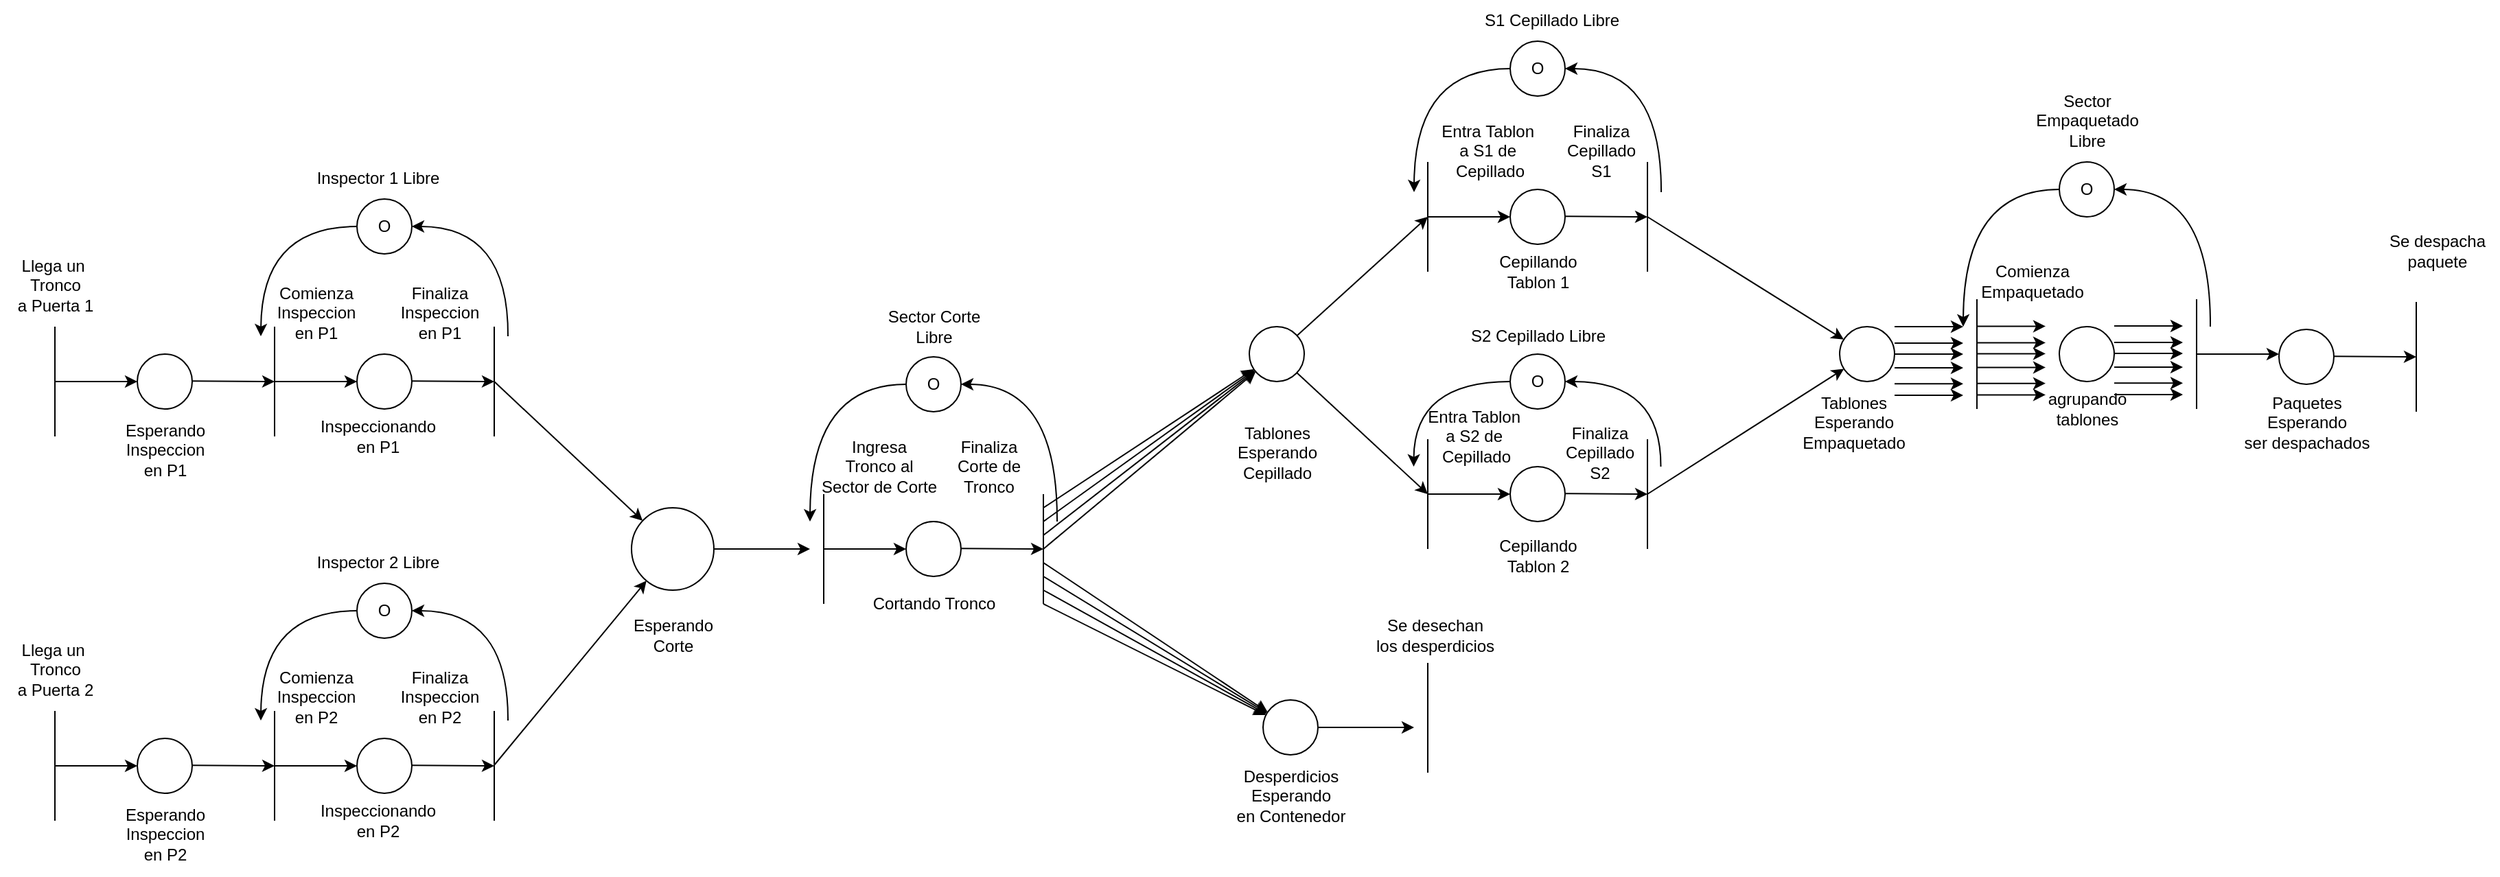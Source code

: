 <mxfile version="24.7.17">
  <diagram name="Página-1" id="kgqDSB2KzC4ZYKf-FJX_">
    <mxGraphModel dx="1600" dy="967" grid="1" gridSize="10" guides="1" tooltips="1" connect="1" arrows="1" fold="1" page="1" pageScale="1" pageWidth="827" pageHeight="1169" math="0" shadow="0">
      <root>
        <mxCell id="0" />
        <mxCell id="1" parent="0" />
        <mxCell id="JE5J7o29N_RcpjevGLLR-1" value="Llega un&amp;nbsp;&lt;div&gt;Tronco&lt;/div&gt;&lt;div&gt;a Puerta 1&lt;/div&gt;" style="text;html=1;align=center;verticalAlign=middle;resizable=0;points=[];autosize=1;strokeColor=none;fillColor=none;" parent="1" vertex="1">
          <mxGeometry x="40" y="228" width="80" height="60" as="geometry" />
        </mxCell>
        <mxCell id="JE5J7o29N_RcpjevGLLR-2" value="" style="endArrow=none;html=1;rounded=0;" parent="1" edge="1">
          <mxGeometry width="50" height="50" relative="1" as="geometry">
            <mxPoint x="80" y="368" as="sourcePoint" />
            <mxPoint x="80" y="288" as="targetPoint" />
          </mxGeometry>
        </mxCell>
        <mxCell id="JE5J7o29N_RcpjevGLLR-3" value="" style="endArrow=classic;html=1;rounded=0;" parent="1" edge="1">
          <mxGeometry width="50" height="50" relative="1" as="geometry">
            <mxPoint x="80" y="328" as="sourcePoint" />
            <mxPoint x="140" y="328" as="targetPoint" />
          </mxGeometry>
        </mxCell>
        <mxCell id="JE5J7o29N_RcpjevGLLR-4" value="" style="ellipse;whiteSpace=wrap;html=1;aspect=fixed;" parent="1" vertex="1">
          <mxGeometry x="140.0" y="308" width="40" height="40" as="geometry" />
        </mxCell>
        <mxCell id="JE5J7o29N_RcpjevGLLR-5" value="" style="endArrow=none;html=1;rounded=0;" parent="1" edge="1">
          <mxGeometry width="50" height="50" relative="1" as="geometry">
            <mxPoint x="240.0" y="368" as="sourcePoint" />
            <mxPoint x="240.0" y="288" as="targetPoint" />
          </mxGeometry>
        </mxCell>
        <mxCell id="JE5J7o29N_RcpjevGLLR-6" value="" style="endArrow=classic;html=1;rounded=0;" parent="1" edge="1">
          <mxGeometry width="50" height="50" relative="1" as="geometry">
            <mxPoint x="240.0" y="328" as="sourcePoint" />
            <mxPoint x="300.0" y="328" as="targetPoint" />
          </mxGeometry>
        </mxCell>
        <mxCell id="JE5J7o29N_RcpjevGLLR-7" value="" style="endArrow=classic;html=1;rounded=0;" parent="1" edge="1">
          <mxGeometry width="50" height="50" relative="1" as="geometry">
            <mxPoint x="180.0" y="327.58" as="sourcePoint" />
            <mxPoint x="240.0" y="328" as="targetPoint" />
          </mxGeometry>
        </mxCell>
        <mxCell id="JE5J7o29N_RcpjevGLLR-8" value="&lt;span style=&quot;background-color: initial;&quot;&gt;Esperando&lt;/span&gt;&lt;div&gt;Inspeccion&lt;/div&gt;&lt;div&gt;en P1&lt;/div&gt;" style="text;html=1;align=center;verticalAlign=middle;resizable=0;points=[];autosize=1;strokeColor=none;fillColor=none;" parent="1" vertex="1">
          <mxGeometry x="120" y="348" width="80" height="60" as="geometry" />
        </mxCell>
        <mxCell id="JE5J7o29N_RcpjevGLLR-9" value="" style="ellipse;whiteSpace=wrap;html=1;aspect=fixed;" parent="1" vertex="1">
          <mxGeometry x="300.0" y="308" width="40" height="40" as="geometry" />
        </mxCell>
        <mxCell id="JE5J7o29N_RcpjevGLLR-10" value="" style="endArrow=none;html=1;rounded=0;" parent="1" edge="1">
          <mxGeometry width="50" height="50" relative="1" as="geometry">
            <mxPoint x="400.0" y="368" as="sourcePoint" />
            <mxPoint x="400.0" y="288" as="targetPoint" />
          </mxGeometry>
        </mxCell>
        <mxCell id="JE5J7o29N_RcpjevGLLR-11" value="" style="endArrow=classic;html=1;rounded=0;" parent="1" target="JE5J7o29N_RcpjevGLLR-39" edge="1">
          <mxGeometry width="50" height="50" relative="1" as="geometry">
            <mxPoint x="400.0" y="328" as="sourcePoint" />
            <mxPoint x="460.0" y="328" as="targetPoint" />
          </mxGeometry>
        </mxCell>
        <mxCell id="JE5J7o29N_RcpjevGLLR-12" value="" style="endArrow=classic;html=1;rounded=0;" parent="1" edge="1">
          <mxGeometry width="50" height="50" relative="1" as="geometry">
            <mxPoint x="340.0" y="327.58" as="sourcePoint" />
            <mxPoint x="400.0" y="328" as="targetPoint" />
          </mxGeometry>
        </mxCell>
        <mxCell id="JE5J7o29N_RcpjevGLLR-13" style="edgeStyle=orthogonalEdgeStyle;rounded=0;orthogonalLoop=1;jettySize=auto;html=1;curved=1;" parent="1" source="JE5J7o29N_RcpjevGLLR-15" edge="1">
          <mxGeometry relative="1" as="geometry">
            <mxPoint x="230" y="295" as="targetPoint" />
          </mxGeometry>
        </mxCell>
        <mxCell id="JE5J7o29N_RcpjevGLLR-14" style="edgeStyle=orthogonalEdgeStyle;rounded=0;orthogonalLoop=1;jettySize=auto;html=1;curved=1;endArrow=none;endFill=0;startArrow=classic;startFill=1;" parent="1" source="JE5J7o29N_RcpjevGLLR-15" edge="1">
          <mxGeometry relative="1" as="geometry">
            <mxPoint x="410" y="295" as="targetPoint" />
          </mxGeometry>
        </mxCell>
        <mxCell id="JE5J7o29N_RcpjevGLLR-15" value="O" style="ellipse;whiteSpace=wrap;html=1;aspect=fixed;" parent="1" vertex="1">
          <mxGeometry x="300" y="195" width="40" height="40" as="geometry" />
        </mxCell>
        <mxCell id="JE5J7o29N_RcpjevGLLR-16" value="Inspector 1 Libre" style="text;html=1;align=center;verticalAlign=middle;resizable=0;points=[];autosize=1;strokeColor=none;fillColor=none;" parent="1" vertex="1">
          <mxGeometry x="260" y="165" width="110" height="30" as="geometry" />
        </mxCell>
        <mxCell id="JE5J7o29N_RcpjevGLLR-17" value="Comienza&lt;div&gt;Inspeccion&lt;/div&gt;&lt;div&gt;en P1&lt;/div&gt;" style="text;html=1;align=center;verticalAlign=middle;resizable=0;points=[];autosize=1;strokeColor=none;fillColor=none;" parent="1" vertex="1">
          <mxGeometry x="230" y="248" width="80" height="60" as="geometry" />
        </mxCell>
        <mxCell id="JE5J7o29N_RcpjevGLLR-18" value="Finaliza&lt;div&gt;Inspeccion&lt;/div&gt;&lt;div&gt;en P1&lt;/div&gt;" style="text;html=1;align=center;verticalAlign=middle;resizable=0;points=[];autosize=1;strokeColor=none;fillColor=none;" parent="1" vertex="1">
          <mxGeometry x="320" y="248" width="80" height="60" as="geometry" />
        </mxCell>
        <mxCell id="JE5J7o29N_RcpjevGLLR-19" value="Inspeccionando&lt;div&gt;en P1&lt;/div&gt;" style="text;html=1;align=center;verticalAlign=middle;resizable=0;points=[];autosize=1;strokeColor=none;fillColor=none;" parent="1" vertex="1">
          <mxGeometry x="260" y="348" width="110" height="40" as="geometry" />
        </mxCell>
        <mxCell id="JE5J7o29N_RcpjevGLLR-20" value="Llega un&amp;nbsp;&lt;div&gt;Tronco&lt;/div&gt;&lt;div&gt;a Puerta 2&lt;/div&gt;" style="text;html=1;align=center;verticalAlign=middle;resizable=0;points=[];autosize=1;strokeColor=none;fillColor=none;" parent="1" vertex="1">
          <mxGeometry x="40" y="508" width="80" height="60" as="geometry" />
        </mxCell>
        <mxCell id="JE5J7o29N_RcpjevGLLR-21" value="" style="endArrow=none;html=1;rounded=0;" parent="1" edge="1">
          <mxGeometry width="50" height="50" relative="1" as="geometry">
            <mxPoint x="80" y="648" as="sourcePoint" />
            <mxPoint x="80" y="568" as="targetPoint" />
          </mxGeometry>
        </mxCell>
        <mxCell id="JE5J7o29N_RcpjevGLLR-22" value="" style="endArrow=classic;html=1;rounded=0;" parent="1" edge="1">
          <mxGeometry width="50" height="50" relative="1" as="geometry">
            <mxPoint x="80" y="608" as="sourcePoint" />
            <mxPoint x="140" y="608" as="targetPoint" />
          </mxGeometry>
        </mxCell>
        <mxCell id="JE5J7o29N_RcpjevGLLR-23" value="" style="ellipse;whiteSpace=wrap;html=1;aspect=fixed;" parent="1" vertex="1">
          <mxGeometry x="140.0" y="588" width="40" height="40" as="geometry" />
        </mxCell>
        <mxCell id="JE5J7o29N_RcpjevGLLR-24" value="" style="endArrow=none;html=1;rounded=0;" parent="1" edge="1">
          <mxGeometry width="50" height="50" relative="1" as="geometry">
            <mxPoint x="240.0" y="648" as="sourcePoint" />
            <mxPoint x="240.0" y="568" as="targetPoint" />
          </mxGeometry>
        </mxCell>
        <mxCell id="JE5J7o29N_RcpjevGLLR-25" value="" style="endArrow=classic;html=1;rounded=0;" parent="1" edge="1">
          <mxGeometry width="50" height="50" relative="1" as="geometry">
            <mxPoint x="240.0" y="608" as="sourcePoint" />
            <mxPoint x="300.0" y="608" as="targetPoint" />
          </mxGeometry>
        </mxCell>
        <mxCell id="JE5J7o29N_RcpjevGLLR-26" value="" style="endArrow=classic;html=1;rounded=0;" parent="1" edge="1">
          <mxGeometry width="50" height="50" relative="1" as="geometry">
            <mxPoint x="180.0" y="607.58" as="sourcePoint" />
            <mxPoint x="240.0" y="608" as="targetPoint" />
          </mxGeometry>
        </mxCell>
        <mxCell id="JE5J7o29N_RcpjevGLLR-27" value="&lt;span style=&quot;background-color: initial;&quot;&gt;Esperando&lt;/span&gt;&lt;div&gt;Inspeccion&lt;/div&gt;&lt;div&gt;en P2&lt;/div&gt;" style="text;html=1;align=center;verticalAlign=middle;resizable=0;points=[];autosize=1;strokeColor=none;fillColor=none;" parent="1" vertex="1">
          <mxGeometry x="120" y="628" width="80" height="60" as="geometry" />
        </mxCell>
        <mxCell id="JE5J7o29N_RcpjevGLLR-28" value="" style="ellipse;whiteSpace=wrap;html=1;aspect=fixed;" parent="1" vertex="1">
          <mxGeometry x="300.0" y="588" width="40" height="40" as="geometry" />
        </mxCell>
        <mxCell id="JE5J7o29N_RcpjevGLLR-29" value="" style="endArrow=none;html=1;rounded=0;" parent="1" edge="1">
          <mxGeometry width="50" height="50" relative="1" as="geometry">
            <mxPoint x="400.0" y="648" as="sourcePoint" />
            <mxPoint x="400.0" y="568" as="targetPoint" />
          </mxGeometry>
        </mxCell>
        <mxCell id="JE5J7o29N_RcpjevGLLR-30" value="" style="endArrow=classic;html=1;rounded=0;" parent="1" target="JE5J7o29N_RcpjevGLLR-39" edge="1">
          <mxGeometry width="50" height="50" relative="1" as="geometry">
            <mxPoint x="400.0" y="607.5" as="sourcePoint" />
            <mxPoint x="460.0" y="607.5" as="targetPoint" />
          </mxGeometry>
        </mxCell>
        <mxCell id="JE5J7o29N_RcpjevGLLR-31" value="" style="endArrow=classic;html=1;rounded=0;" parent="1" edge="1">
          <mxGeometry width="50" height="50" relative="1" as="geometry">
            <mxPoint x="340.0" y="607.58" as="sourcePoint" />
            <mxPoint x="400.0" y="608" as="targetPoint" />
          </mxGeometry>
        </mxCell>
        <mxCell id="JE5J7o29N_RcpjevGLLR-32" style="edgeStyle=orthogonalEdgeStyle;rounded=0;orthogonalLoop=1;jettySize=auto;html=1;curved=1;" parent="1" source="JE5J7o29N_RcpjevGLLR-34" edge="1">
          <mxGeometry relative="1" as="geometry">
            <mxPoint x="230" y="575" as="targetPoint" />
          </mxGeometry>
        </mxCell>
        <mxCell id="JE5J7o29N_RcpjevGLLR-33" style="edgeStyle=orthogonalEdgeStyle;rounded=0;orthogonalLoop=1;jettySize=auto;html=1;curved=1;endArrow=none;endFill=0;startArrow=classic;startFill=1;" parent="1" source="JE5J7o29N_RcpjevGLLR-34" edge="1">
          <mxGeometry relative="1" as="geometry">
            <mxPoint x="410" y="575" as="targetPoint" />
          </mxGeometry>
        </mxCell>
        <mxCell id="JE5J7o29N_RcpjevGLLR-34" value="O" style="ellipse;whiteSpace=wrap;html=1;aspect=fixed;" parent="1" vertex="1">
          <mxGeometry x="300" y="475" width="40" height="40" as="geometry" />
        </mxCell>
        <mxCell id="JE5J7o29N_RcpjevGLLR-35" value="Inspector 2 Libre" style="text;html=1;align=center;verticalAlign=middle;resizable=0;points=[];autosize=1;strokeColor=none;fillColor=none;" parent="1" vertex="1">
          <mxGeometry x="260" y="445" width="110" height="30" as="geometry" />
        </mxCell>
        <mxCell id="JE5J7o29N_RcpjevGLLR-36" value="Comienza&lt;div&gt;Inspeccion&lt;/div&gt;&lt;div&gt;en P2&lt;/div&gt;" style="text;html=1;align=center;verticalAlign=middle;resizable=0;points=[];autosize=1;strokeColor=none;fillColor=none;" parent="1" vertex="1">
          <mxGeometry x="230" y="528" width="80" height="60" as="geometry" />
        </mxCell>
        <mxCell id="JE5J7o29N_RcpjevGLLR-37" value="Finaliza&lt;div&gt;Inspeccion&lt;/div&gt;&lt;div&gt;en P2&lt;/div&gt;" style="text;html=1;align=center;verticalAlign=middle;resizable=0;points=[];autosize=1;strokeColor=none;fillColor=none;" parent="1" vertex="1">
          <mxGeometry x="320" y="528" width="80" height="60" as="geometry" />
        </mxCell>
        <mxCell id="JE5J7o29N_RcpjevGLLR-38" value="Inspeccionando&lt;div&gt;en P2&lt;/div&gt;" style="text;html=1;align=center;verticalAlign=middle;resizable=0;points=[];autosize=1;strokeColor=none;fillColor=none;" parent="1" vertex="1">
          <mxGeometry x="260" y="628" width="110" height="40" as="geometry" />
        </mxCell>
        <mxCell id="JE5J7o29N_RcpjevGLLR-43" style="edgeStyle=orthogonalEdgeStyle;rounded=0;orthogonalLoop=1;jettySize=auto;html=1;" parent="1" source="JE5J7o29N_RcpjevGLLR-39" edge="1">
          <mxGeometry relative="1" as="geometry">
            <mxPoint x="630" y="450" as="targetPoint" />
          </mxGeometry>
        </mxCell>
        <mxCell id="JE5J7o29N_RcpjevGLLR-39" value="" style="ellipse;whiteSpace=wrap;html=1;" parent="1" vertex="1">
          <mxGeometry x="500" y="420" width="60" height="60" as="geometry" />
        </mxCell>
        <mxCell id="JE5J7o29N_RcpjevGLLR-40" value="Esperando&lt;div&gt;Corte&lt;/div&gt;" style="text;html=1;align=center;verticalAlign=middle;resizable=0;points=[];autosize=1;strokeColor=none;fillColor=none;" parent="1" vertex="1">
          <mxGeometry x="490" y="493" width="80" height="40" as="geometry" />
        </mxCell>
        <mxCell id="JE5J7o29N_RcpjevGLLR-41" value="" style="endArrow=none;html=1;rounded=0;" parent="1" edge="1">
          <mxGeometry width="50" height="50" relative="1" as="geometry">
            <mxPoint x="640" y="490" as="sourcePoint" />
            <mxPoint x="640" y="410" as="targetPoint" />
          </mxGeometry>
        </mxCell>
        <mxCell id="JE5J7o29N_RcpjevGLLR-42" value="" style="endArrow=classic;html=1;rounded=0;" parent="1" edge="1">
          <mxGeometry width="50" height="50" relative="1" as="geometry">
            <mxPoint x="640" y="450" as="sourcePoint" />
            <mxPoint x="700" y="450" as="targetPoint" />
          </mxGeometry>
        </mxCell>
        <mxCell id="JE5J7o29N_RcpjevGLLR-44" value="" style="ellipse;whiteSpace=wrap;html=1;aspect=fixed;" parent="1" vertex="1">
          <mxGeometry x="700.0" y="430" width="40" height="40" as="geometry" />
        </mxCell>
        <mxCell id="JE5J7o29N_RcpjevGLLR-45" value="" style="endArrow=none;html=1;rounded=0;" parent="1" edge="1">
          <mxGeometry width="50" height="50" relative="1" as="geometry">
            <mxPoint x="800.0" y="490" as="sourcePoint" />
            <mxPoint x="800.0" y="410" as="targetPoint" />
          </mxGeometry>
        </mxCell>
        <mxCell id="JE5J7o29N_RcpjevGLLR-46" value="" style="endArrow=classic;html=1;rounded=0;" parent="1" target="JE5J7o29N_RcpjevGLLR-54" edge="1">
          <mxGeometry width="50" height="50" relative="1" as="geometry">
            <mxPoint x="800" y="430" as="sourcePoint" />
            <mxPoint x="860.0" y="450" as="targetPoint" />
          </mxGeometry>
        </mxCell>
        <mxCell id="JE5J7o29N_RcpjevGLLR-47" value="" style="endArrow=classic;html=1;rounded=0;" parent="1" edge="1">
          <mxGeometry width="50" height="50" relative="1" as="geometry">
            <mxPoint x="740.0" y="449.58" as="sourcePoint" />
            <mxPoint x="800.0" y="450" as="targetPoint" />
          </mxGeometry>
        </mxCell>
        <mxCell id="JE5J7o29N_RcpjevGLLR-48" value="Ingresa&lt;div&gt;Tronco al&lt;/div&gt;&lt;div&gt;Sector de Corte&lt;/div&gt;" style="text;html=1;align=center;verticalAlign=middle;resizable=0;points=[];autosize=1;strokeColor=none;fillColor=none;" parent="1" vertex="1">
          <mxGeometry x="625" y="360" width="110" height="60" as="geometry" />
        </mxCell>
        <mxCell id="JE5J7o29N_RcpjevGLLR-49" style="edgeStyle=orthogonalEdgeStyle;rounded=0;orthogonalLoop=1;jettySize=auto;html=1;curved=1;" parent="1" source="JE5J7o29N_RcpjevGLLR-51" edge="1">
          <mxGeometry relative="1" as="geometry">
            <mxPoint x="630" y="430" as="targetPoint" />
          </mxGeometry>
        </mxCell>
        <mxCell id="JE5J7o29N_RcpjevGLLR-50" style="edgeStyle=orthogonalEdgeStyle;rounded=0;orthogonalLoop=1;jettySize=auto;html=1;curved=1;endArrow=none;endFill=0;startArrow=classic;startFill=1;" parent="1" source="JE5J7o29N_RcpjevGLLR-51" edge="1">
          <mxGeometry relative="1" as="geometry">
            <mxPoint x="810" y="430" as="targetPoint" />
          </mxGeometry>
        </mxCell>
        <mxCell id="JE5J7o29N_RcpjevGLLR-51" value="O" style="ellipse;whiteSpace=wrap;html=1;aspect=fixed;" parent="1" vertex="1">
          <mxGeometry x="700" y="310" width="40" height="40" as="geometry" />
        </mxCell>
        <mxCell id="JE5J7o29N_RcpjevGLLR-52" value="Sector Corte&lt;div&gt;Libre&lt;/div&gt;" style="text;html=1;align=center;verticalAlign=middle;resizable=0;points=[];autosize=1;strokeColor=none;fillColor=none;" parent="1" vertex="1">
          <mxGeometry x="675" y="268" width="90" height="40" as="geometry" />
        </mxCell>
        <mxCell id="JE5J7o29N_RcpjevGLLR-53" value="Cortando Tronco" style="text;html=1;align=center;verticalAlign=middle;resizable=0;points=[];autosize=1;strokeColor=none;fillColor=none;" parent="1" vertex="1">
          <mxGeometry x="665" y="475" width="110" height="30" as="geometry" />
        </mxCell>
        <mxCell id="JE5J7o29N_RcpjevGLLR-54" value="" style="ellipse;whiteSpace=wrap;html=1;aspect=fixed;" parent="1" vertex="1">
          <mxGeometry x="950.0" y="288" width="40" height="40" as="geometry" />
        </mxCell>
        <mxCell id="JE5J7o29N_RcpjevGLLR-55" value="" style="endArrow=none;html=1;rounded=0;" parent="1" edge="1">
          <mxGeometry width="50" height="50" relative="1" as="geometry">
            <mxPoint x="1080" y="450" as="sourcePoint" />
            <mxPoint x="1080" y="370" as="targetPoint" />
          </mxGeometry>
        </mxCell>
        <mxCell id="JE5J7o29N_RcpjevGLLR-56" value="" style="endArrow=classic;html=1;rounded=0;" parent="1" edge="1">
          <mxGeometry width="50" height="50" relative="1" as="geometry">
            <mxPoint x="1080" y="410" as="sourcePoint" />
            <mxPoint x="1140" y="410" as="targetPoint" />
          </mxGeometry>
        </mxCell>
        <mxCell id="JE5J7o29N_RcpjevGLLR-57" value="" style="endArrow=classic;html=1;rounded=0;" parent="1" source="JE5J7o29N_RcpjevGLLR-54" edge="1">
          <mxGeometry width="50" height="50" relative="1" as="geometry">
            <mxPoint x="1020.0" y="409.58" as="sourcePoint" />
            <mxPoint x="1080" y="410" as="targetPoint" />
          </mxGeometry>
        </mxCell>
        <mxCell id="JE5J7o29N_RcpjevGLLR-58" value="" style="endArrow=classic;html=1;rounded=0;" parent="1" target="JE5J7o29N_RcpjevGLLR-54" edge="1">
          <mxGeometry width="50" height="50" relative="1" as="geometry">
            <mxPoint x="800" y="440" as="sourcePoint" />
            <mxPoint x="860.0" y="459.76" as="targetPoint" />
          </mxGeometry>
        </mxCell>
        <mxCell id="JE5J7o29N_RcpjevGLLR-59" value="" style="endArrow=classic;html=1;rounded=0;" parent="1" target="JE5J7o29N_RcpjevGLLR-54" edge="1">
          <mxGeometry width="50" height="50" relative="1" as="geometry">
            <mxPoint x="800" y="420" as="sourcePoint" />
            <mxPoint x="860.0" y="440" as="targetPoint" />
          </mxGeometry>
        </mxCell>
        <mxCell id="JE5J7o29N_RcpjevGLLR-60" value="" style="endArrow=classic;html=1;rounded=0;" parent="1" target="JE5J7o29N_RcpjevGLLR-54" edge="1">
          <mxGeometry width="50" height="50" relative="1" as="geometry">
            <mxPoint x="800" y="450" as="sourcePoint" />
            <mxPoint x="860.0" y="469.52" as="targetPoint" />
          </mxGeometry>
        </mxCell>
        <mxCell id="JE5J7o29N_RcpjevGLLR-61" value="Finaliza&lt;div&gt;Corte de&lt;/div&gt;&lt;div&gt;Tronco&lt;/div&gt;" style="text;html=1;align=center;verticalAlign=middle;resizable=0;points=[];autosize=1;strokeColor=none;fillColor=none;" parent="1" vertex="1">
          <mxGeometry x="725" y="360" width="70" height="60" as="geometry" />
        </mxCell>
        <mxCell id="JE5J7o29N_RcpjevGLLR-63" value="&lt;div&gt;&lt;div&gt;Tablones&lt;/div&gt;&lt;div&gt;Esperando&lt;/div&gt;&lt;/div&gt;&lt;div&gt;Cepillado&lt;/div&gt;" style="text;html=1;align=center;verticalAlign=middle;resizable=0;points=[];autosize=1;strokeColor=none;fillColor=none;" parent="1" vertex="1">
          <mxGeometry x="930" y="350" width="80" height="60" as="geometry" />
        </mxCell>
        <mxCell id="JE5J7o29N_RcpjevGLLR-64" value="" style="endArrow=classic;html=1;rounded=0;" parent="1" target="JE5J7o29N_RcpjevGLLR-65" edge="1">
          <mxGeometry width="50" height="50" relative="1" as="geometry">
            <mxPoint x="800" y="470" as="sourcePoint" />
            <mxPoint x="860.0" y="642" as="targetPoint" />
          </mxGeometry>
        </mxCell>
        <mxCell id="JE5J7o29N_RcpjevGLLR-72" style="edgeStyle=orthogonalEdgeStyle;rounded=0;orthogonalLoop=1;jettySize=auto;html=1;" parent="1" source="JE5J7o29N_RcpjevGLLR-65" edge="1">
          <mxGeometry relative="1" as="geometry">
            <mxPoint x="1070" y="580" as="targetPoint" />
          </mxGeometry>
        </mxCell>
        <mxCell id="JE5J7o29N_RcpjevGLLR-65" value="" style="ellipse;whiteSpace=wrap;html=1;aspect=fixed;" parent="1" vertex="1">
          <mxGeometry x="960.0" y="560" width="40" height="40" as="geometry" />
        </mxCell>
        <mxCell id="JE5J7o29N_RcpjevGLLR-66" value="" style="endArrow=classic;html=1;rounded=0;" parent="1" target="JE5J7o29N_RcpjevGLLR-65" edge="1">
          <mxGeometry width="50" height="50" relative="1" as="geometry">
            <mxPoint x="800" y="480" as="sourcePoint" />
            <mxPoint x="860.0" y="651.76" as="targetPoint" />
          </mxGeometry>
        </mxCell>
        <mxCell id="JE5J7o29N_RcpjevGLLR-67" value="" style="endArrow=classic;html=1;rounded=0;" parent="1" target="JE5J7o29N_RcpjevGLLR-65" edge="1">
          <mxGeometry width="50" height="50" relative="1" as="geometry">
            <mxPoint x="800" y="460" as="sourcePoint" />
            <mxPoint x="860.0" y="632" as="targetPoint" />
          </mxGeometry>
        </mxCell>
        <mxCell id="JE5J7o29N_RcpjevGLLR-68" value="" style="endArrow=classic;html=1;rounded=0;" parent="1" target="JE5J7o29N_RcpjevGLLR-65" edge="1">
          <mxGeometry width="50" height="50" relative="1" as="geometry">
            <mxPoint x="800" y="490" as="sourcePoint" />
            <mxPoint x="860.0" y="661.52" as="targetPoint" />
          </mxGeometry>
        </mxCell>
        <mxCell id="JE5J7o29N_RcpjevGLLR-69" value="Desperdicios&lt;div&gt;Esperando&lt;/div&gt;&lt;div&gt;en Contenedor&lt;/div&gt;" style="text;html=1;align=center;verticalAlign=middle;resizable=0;points=[];autosize=1;strokeColor=none;fillColor=none;" parent="1" vertex="1">
          <mxGeometry x="930" y="600" width="100" height="60" as="geometry" />
        </mxCell>
        <mxCell id="JE5J7o29N_RcpjevGLLR-70" value="" style="endArrow=none;html=1;rounded=0;" parent="1" edge="1">
          <mxGeometry width="50" height="50" relative="1" as="geometry">
            <mxPoint x="1080" y="613" as="sourcePoint" />
            <mxPoint x="1080" y="533" as="targetPoint" />
          </mxGeometry>
        </mxCell>
        <mxCell id="JE5J7o29N_RcpjevGLLR-73" value="Se desechan&lt;div&gt;los desperdicios&lt;/div&gt;" style="text;html=1;align=center;verticalAlign=middle;resizable=0;points=[];autosize=1;strokeColor=none;fillColor=none;" parent="1" vertex="1">
          <mxGeometry x="1030" y="493" width="110" height="40" as="geometry" />
        </mxCell>
        <mxCell id="JE5J7o29N_RcpjevGLLR-74" value="" style="endArrow=none;html=1;rounded=0;" parent="1" edge="1">
          <mxGeometry width="50" height="50" relative="1" as="geometry">
            <mxPoint x="1080" y="248" as="sourcePoint" />
            <mxPoint x="1080" y="168" as="targetPoint" />
          </mxGeometry>
        </mxCell>
        <mxCell id="JE5J7o29N_RcpjevGLLR-75" value="" style="endArrow=classic;html=1;rounded=0;" parent="1" edge="1">
          <mxGeometry width="50" height="50" relative="1" as="geometry">
            <mxPoint x="1080" y="208" as="sourcePoint" />
            <mxPoint x="1140" y="208" as="targetPoint" />
          </mxGeometry>
        </mxCell>
        <mxCell id="JE5J7o29N_RcpjevGLLR-76" value="" style="endArrow=classic;html=1;rounded=0;" parent="1" source="JE5J7o29N_RcpjevGLLR-54" edge="1">
          <mxGeometry width="50" height="50" relative="1" as="geometry">
            <mxPoint x="1020.0" y="207.58" as="sourcePoint" />
            <mxPoint x="1080" y="208" as="targetPoint" />
          </mxGeometry>
        </mxCell>
        <mxCell id="JE5J7o29N_RcpjevGLLR-77" value="Entra&amp;nbsp;&lt;span style=&quot;background-color: initial;&quot;&gt;Tablon&amp;nbsp;&lt;/span&gt;&lt;div&gt;&lt;span style=&quot;background-color: initial;&quot;&gt;a&amp;nbsp;&lt;/span&gt;&lt;span style=&quot;background-color: initial;&quot;&gt;S1&amp;nbsp;&lt;/span&gt;&lt;span style=&quot;background-color: initial;&quot;&gt;de&amp;nbsp;&lt;/span&gt;&lt;/div&gt;&lt;div&gt;&lt;span style=&quot;background-color: initial;&quot;&gt;Cepillado&lt;/span&gt;&lt;/div&gt;" style="text;html=1;align=center;verticalAlign=middle;resizable=0;points=[];autosize=1;strokeColor=none;fillColor=none;" parent="1" vertex="1">
          <mxGeometry x="1080" y="130" width="90" height="60" as="geometry" />
        </mxCell>
        <mxCell id="JE5J7o29N_RcpjevGLLR-78" value="" style="ellipse;whiteSpace=wrap;html=1;aspect=fixed;" parent="1" vertex="1">
          <mxGeometry x="1140" y="188" width="40" height="40" as="geometry" />
        </mxCell>
        <mxCell id="JE5J7o29N_RcpjevGLLR-79" value="" style="endArrow=none;html=1;rounded=0;" parent="1" edge="1">
          <mxGeometry width="50" height="50" relative="1" as="geometry">
            <mxPoint x="1240" y="248" as="sourcePoint" />
            <mxPoint x="1240" y="168" as="targetPoint" />
          </mxGeometry>
        </mxCell>
        <mxCell id="JE5J7o29N_RcpjevGLLR-80" value="" style="endArrow=classic;html=1;rounded=0;" parent="1" target="JE5J7o29N_RcpjevGLLR-103" edge="1">
          <mxGeometry width="50" height="50" relative="1" as="geometry">
            <mxPoint x="1240" y="208" as="sourcePoint" />
            <mxPoint x="1300" y="208" as="targetPoint" />
          </mxGeometry>
        </mxCell>
        <mxCell id="JE5J7o29N_RcpjevGLLR-81" value="" style="endArrow=classic;html=1;rounded=0;" parent="1" edge="1">
          <mxGeometry width="50" height="50" relative="1" as="geometry">
            <mxPoint x="1180" y="207.58" as="sourcePoint" />
            <mxPoint x="1240" y="208" as="targetPoint" />
          </mxGeometry>
        </mxCell>
        <mxCell id="JE5J7o29N_RcpjevGLLR-82" value="" style="ellipse;whiteSpace=wrap;html=1;aspect=fixed;" parent="1" vertex="1">
          <mxGeometry x="1140" y="390" width="40" height="40" as="geometry" />
        </mxCell>
        <mxCell id="JE5J7o29N_RcpjevGLLR-83" value="" style="endArrow=none;html=1;rounded=0;" parent="1" edge="1">
          <mxGeometry width="50" height="50" relative="1" as="geometry">
            <mxPoint x="1240" y="450" as="sourcePoint" />
            <mxPoint x="1240" y="370" as="targetPoint" />
          </mxGeometry>
        </mxCell>
        <mxCell id="JE5J7o29N_RcpjevGLLR-84" value="" style="endArrow=classic;html=1;rounded=0;" parent="1" target="JE5J7o29N_RcpjevGLLR-103" edge="1">
          <mxGeometry width="50" height="50" relative="1" as="geometry">
            <mxPoint x="1240" y="410" as="sourcePoint" />
            <mxPoint x="1300" y="410" as="targetPoint" />
          </mxGeometry>
        </mxCell>
        <mxCell id="JE5J7o29N_RcpjevGLLR-85" value="" style="endArrow=classic;html=1;rounded=0;" parent="1" edge="1">
          <mxGeometry width="50" height="50" relative="1" as="geometry">
            <mxPoint x="1180" y="409.58" as="sourcePoint" />
            <mxPoint x="1240" y="410" as="targetPoint" />
          </mxGeometry>
        </mxCell>
        <mxCell id="JE5J7o29N_RcpjevGLLR-86" value="Entra&amp;nbsp;&lt;span style=&quot;background-color: initial;&quot;&gt;Tablon&amp;nbsp;&lt;/span&gt;&lt;div&gt;&lt;span style=&quot;background-color: initial;&quot;&gt;a&amp;nbsp;&lt;/span&gt;&lt;span style=&quot;background-color: initial;&quot;&gt;S2&amp;nbsp;&lt;/span&gt;&lt;span style=&quot;background-color: initial;&quot;&gt;de&amp;nbsp;&lt;/span&gt;&lt;/div&gt;&lt;div&gt;&lt;span style=&quot;background-color: initial;&quot;&gt;Cepillado&lt;/span&gt;&lt;/div&gt;" style="text;html=1;align=center;verticalAlign=middle;resizable=0;points=[];autosize=1;strokeColor=none;fillColor=none;" parent="1" vertex="1">
          <mxGeometry x="1070" y="338" width="90" height="60" as="geometry" />
        </mxCell>
        <mxCell id="JE5J7o29N_RcpjevGLLR-87" style="edgeStyle=orthogonalEdgeStyle;rounded=0;orthogonalLoop=1;jettySize=auto;html=1;curved=1;" parent="1" source="JE5J7o29N_RcpjevGLLR-89" edge="1">
          <mxGeometry relative="1" as="geometry">
            <mxPoint x="1070" y="190" as="targetPoint" />
          </mxGeometry>
        </mxCell>
        <mxCell id="JE5J7o29N_RcpjevGLLR-88" style="edgeStyle=orthogonalEdgeStyle;rounded=0;orthogonalLoop=1;jettySize=auto;html=1;curved=1;endArrow=none;endFill=0;startArrow=classic;startFill=1;" parent="1" source="JE5J7o29N_RcpjevGLLR-89" edge="1">
          <mxGeometry relative="1" as="geometry">
            <mxPoint x="1250" y="190" as="targetPoint" />
          </mxGeometry>
        </mxCell>
        <mxCell id="JE5J7o29N_RcpjevGLLR-89" value="O" style="ellipse;whiteSpace=wrap;html=1;aspect=fixed;" parent="1" vertex="1">
          <mxGeometry x="1140" y="80" width="40" height="40" as="geometry" />
        </mxCell>
        <mxCell id="JE5J7o29N_RcpjevGLLR-90" value="S1 Cepillado Libre" style="text;html=1;align=center;verticalAlign=middle;resizable=0;points=[];autosize=1;strokeColor=none;fillColor=none;" parent="1" vertex="1">
          <mxGeometry x="1110" y="50" width="120" height="30" as="geometry" />
        </mxCell>
        <mxCell id="JE5J7o29N_RcpjevGLLR-91" value="Finaliza&lt;div&gt;Cepillado&lt;/div&gt;&lt;div&gt;S1&lt;/div&gt;" style="text;html=1;align=center;verticalAlign=middle;resizable=0;points=[];autosize=1;strokeColor=none;fillColor=none;" parent="1" vertex="1">
          <mxGeometry x="1171" y="130" width="70" height="60" as="geometry" />
        </mxCell>
        <mxCell id="JE5J7o29N_RcpjevGLLR-92" value="Finaliza&lt;div&gt;Cepillado&lt;/div&gt;&lt;div&gt;S2&lt;/div&gt;" style="text;html=1;align=center;verticalAlign=middle;resizable=0;points=[];autosize=1;strokeColor=none;fillColor=none;" parent="1" vertex="1">
          <mxGeometry x="1170" y="350" width="70" height="60" as="geometry" />
        </mxCell>
        <mxCell id="JE5J7o29N_RcpjevGLLR-93" style="edgeStyle=orthogonalEdgeStyle;rounded=0;orthogonalLoop=1;jettySize=auto;html=1;curved=1;" parent="1" source="JE5J7o29N_RcpjevGLLR-95" edge="1">
          <mxGeometry relative="1" as="geometry">
            <mxPoint x="1069.74" y="390" as="targetPoint" />
          </mxGeometry>
        </mxCell>
        <mxCell id="JE5J7o29N_RcpjevGLLR-94" style="edgeStyle=orthogonalEdgeStyle;rounded=0;orthogonalLoop=1;jettySize=auto;html=1;curved=1;endArrow=none;endFill=0;startArrow=classic;startFill=1;" parent="1" source="JE5J7o29N_RcpjevGLLR-95" edge="1">
          <mxGeometry relative="1" as="geometry">
            <mxPoint x="1249.74" y="390" as="targetPoint" />
          </mxGeometry>
        </mxCell>
        <mxCell id="JE5J7o29N_RcpjevGLLR-95" value="O" style="ellipse;whiteSpace=wrap;html=1;aspect=fixed;" parent="1" vertex="1">
          <mxGeometry x="1140" y="308" width="40" height="40" as="geometry" />
        </mxCell>
        <mxCell id="JE5J7o29N_RcpjevGLLR-96" value="Cepillando&lt;div&gt;Tablon 1&lt;/div&gt;" style="text;html=1;align=center;verticalAlign=middle;resizable=0;points=[];autosize=1;strokeColor=none;fillColor=none;" parent="1" vertex="1">
          <mxGeometry x="1120" y="228" width="80" height="40" as="geometry" />
        </mxCell>
        <mxCell id="JE5J7o29N_RcpjevGLLR-97" value="Cepillando&lt;div&gt;Tablon 2&lt;/div&gt;" style="text;html=1;align=center;verticalAlign=middle;resizable=0;points=[];autosize=1;strokeColor=none;fillColor=none;" parent="1" vertex="1">
          <mxGeometry x="1120" y="435" width="80" height="40" as="geometry" />
        </mxCell>
        <mxCell id="JE5J7o29N_RcpjevGLLR-98" value="S2 Cepillado Libre" style="text;html=1;align=center;verticalAlign=middle;resizable=0;points=[];autosize=1;strokeColor=none;fillColor=none;" parent="1" vertex="1">
          <mxGeometry x="1100" y="280" width="120" height="30" as="geometry" />
        </mxCell>
        <mxCell id="JE5J7o29N_RcpjevGLLR-111" style="edgeStyle=orthogonalEdgeStyle;rounded=0;orthogonalLoop=1;jettySize=auto;html=1;" parent="1" source="JE5J7o29N_RcpjevGLLR-103" edge="1">
          <mxGeometry relative="1" as="geometry">
            <mxPoint x="1470" y="308" as="targetPoint" />
          </mxGeometry>
        </mxCell>
        <mxCell id="JE5J7o29N_RcpjevGLLR-103" value="" style="ellipse;whiteSpace=wrap;html=1;aspect=fixed;" parent="1" vertex="1">
          <mxGeometry x="1380" y="288" width="40" height="40" as="geometry" />
        </mxCell>
        <mxCell id="JE5J7o29N_RcpjevGLLR-104" value="Tablones&lt;div&gt;Esperando&lt;/div&gt;&lt;div&gt;Empaquetado&lt;/div&gt;" style="text;html=1;align=center;verticalAlign=middle;resizable=0;points=[];autosize=1;strokeColor=none;fillColor=none;" parent="1" vertex="1">
          <mxGeometry x="1340" y="328" width="100" height="60" as="geometry" />
        </mxCell>
        <mxCell id="JE5J7o29N_RcpjevGLLR-105" value="" style="endArrow=none;html=1;rounded=0;" parent="1" edge="1">
          <mxGeometry width="50" height="50" relative="1" as="geometry">
            <mxPoint x="1480" y="348" as="sourcePoint" />
            <mxPoint x="1480" y="268" as="targetPoint" />
          </mxGeometry>
        </mxCell>
        <mxCell id="JE5J7o29N_RcpjevGLLR-107" value="Comienza&lt;div&gt;Empaquetado&lt;/div&gt;" style="text;html=1;align=center;verticalAlign=middle;resizable=0;points=[];autosize=1;strokeColor=none;fillColor=none;" parent="1" vertex="1">
          <mxGeometry x="1470" y="235" width="100" height="40" as="geometry" />
        </mxCell>
        <mxCell id="JE5J7o29N_RcpjevGLLR-108" style="edgeStyle=orthogonalEdgeStyle;rounded=0;orthogonalLoop=1;jettySize=auto;html=1;curved=1;" parent="1" source="JE5J7o29N_RcpjevGLLR-110" edge="1">
          <mxGeometry relative="1" as="geometry">
            <mxPoint x="1470" y="288" as="targetPoint" />
          </mxGeometry>
        </mxCell>
        <mxCell id="JE5J7o29N_RcpjevGLLR-109" style="edgeStyle=orthogonalEdgeStyle;rounded=0;orthogonalLoop=1;jettySize=auto;html=1;curved=1;endArrow=none;endFill=0;startArrow=classic;startFill=1;" parent="1" source="JE5J7o29N_RcpjevGLLR-110" edge="1">
          <mxGeometry relative="1" as="geometry">
            <mxPoint x="1650" y="288" as="targetPoint" />
          </mxGeometry>
        </mxCell>
        <mxCell id="JE5J7o29N_RcpjevGLLR-110" value="O" style="ellipse;whiteSpace=wrap;html=1;aspect=fixed;" parent="1" vertex="1">
          <mxGeometry x="1540" y="168" width="40" height="40" as="geometry" />
        </mxCell>
        <mxCell id="JE5J7o29N_RcpjevGLLR-112" value="Sector&lt;div&gt;Empaquetado&lt;/div&gt;&lt;div&gt;Libre&lt;/div&gt;" style="text;html=1;align=center;verticalAlign=middle;resizable=0;points=[];autosize=1;strokeColor=none;fillColor=none;" parent="1" vertex="1">
          <mxGeometry x="1510" y="108" width="100" height="60" as="geometry" />
        </mxCell>
        <mxCell id="JE5J7o29N_RcpjevGLLR-113" style="edgeStyle=orthogonalEdgeStyle;rounded=0;orthogonalLoop=1;jettySize=auto;html=1;" parent="1" edge="1">
          <mxGeometry relative="1" as="geometry">
            <mxPoint x="1470" y="318" as="targetPoint" />
            <mxPoint x="1420" y="318" as="sourcePoint" />
          </mxGeometry>
        </mxCell>
        <mxCell id="JE5J7o29N_RcpjevGLLR-114" style="edgeStyle=orthogonalEdgeStyle;rounded=0;orthogonalLoop=1;jettySize=auto;html=1;" parent="1" edge="1">
          <mxGeometry relative="1" as="geometry">
            <mxPoint x="1470" y="329.63" as="targetPoint" />
            <mxPoint x="1420" y="329.63" as="sourcePoint" />
          </mxGeometry>
        </mxCell>
        <mxCell id="JE5J7o29N_RcpjevGLLR-115" style="edgeStyle=orthogonalEdgeStyle;rounded=0;orthogonalLoop=1;jettySize=auto;html=1;" parent="1" edge="1">
          <mxGeometry relative="1" as="geometry">
            <mxPoint x="1470" y="300" as="targetPoint" />
            <mxPoint x="1420" y="300" as="sourcePoint" />
          </mxGeometry>
        </mxCell>
        <mxCell id="JE5J7o29N_RcpjevGLLR-116" style="edgeStyle=orthogonalEdgeStyle;rounded=0;orthogonalLoop=1;jettySize=auto;html=1;" parent="1" edge="1">
          <mxGeometry relative="1" as="geometry">
            <mxPoint x="1470" y="288" as="targetPoint" />
            <mxPoint x="1420" y="288" as="sourcePoint" />
          </mxGeometry>
        </mxCell>
        <mxCell id="JE5J7o29N_RcpjevGLLR-117" style="edgeStyle=orthogonalEdgeStyle;rounded=0;orthogonalLoop=1;jettySize=auto;html=1;" parent="1" edge="1">
          <mxGeometry relative="1" as="geometry">
            <mxPoint x="1470" y="338" as="targetPoint" />
            <mxPoint x="1420" y="338" as="sourcePoint" />
          </mxGeometry>
        </mxCell>
        <mxCell id="JE5J7o29N_RcpjevGLLR-118" value="" style="ellipse;whiteSpace=wrap;html=1;aspect=fixed;" parent="1" vertex="1">
          <mxGeometry x="1540" y="288" width="40" height="40" as="geometry" />
        </mxCell>
        <mxCell id="JE5J7o29N_RcpjevGLLR-119" value="" style="endArrow=none;html=1;rounded=0;" parent="1" edge="1">
          <mxGeometry width="50" height="50" relative="1" as="geometry">
            <mxPoint x="1640" y="348" as="sourcePoint" />
            <mxPoint x="1640" y="268" as="targetPoint" />
          </mxGeometry>
        </mxCell>
        <mxCell id="JE5J7o29N_RcpjevGLLR-120" value="" style="endArrow=classic;html=1;rounded=0;" parent="1" edge="1">
          <mxGeometry width="50" height="50" relative="1" as="geometry">
            <mxPoint x="1640" y="308" as="sourcePoint" />
            <mxPoint x="1700" y="308" as="targetPoint" />
          </mxGeometry>
        </mxCell>
        <mxCell id="JE5J7o29N_RcpjevGLLR-122" value="" style="ellipse;whiteSpace=wrap;html=1;aspect=fixed;" parent="1" vertex="1">
          <mxGeometry x="1700" y="290" width="40" height="40" as="geometry" />
        </mxCell>
        <mxCell id="JE5J7o29N_RcpjevGLLR-123" value="" style="endArrow=none;html=1;rounded=0;" parent="1" edge="1">
          <mxGeometry width="50" height="50" relative="1" as="geometry">
            <mxPoint x="1800" y="350" as="sourcePoint" />
            <mxPoint x="1800" y="270" as="targetPoint" />
          </mxGeometry>
        </mxCell>
        <mxCell id="JE5J7o29N_RcpjevGLLR-125" value="" style="endArrow=classic;html=1;rounded=0;" parent="1" edge="1">
          <mxGeometry width="50" height="50" relative="1" as="geometry">
            <mxPoint x="1740" y="309.58" as="sourcePoint" />
            <mxPoint x="1800" y="310" as="targetPoint" />
          </mxGeometry>
        </mxCell>
        <mxCell id="JE5J7o29N_RcpjevGLLR-126" value="Paquetes&lt;div&gt;Esperando&lt;/div&gt;&lt;div&gt;ser despachados&lt;/div&gt;" style="text;html=1;align=center;verticalAlign=middle;resizable=0;points=[];autosize=1;strokeColor=none;fillColor=none;" parent="1" vertex="1">
          <mxGeometry x="1665" y="328" width="110" height="60" as="geometry" />
        </mxCell>
        <mxCell id="JE5J7o29N_RcpjevGLLR-127" value="Se despacha&lt;div&gt;paquete&lt;/div&gt;" style="text;html=1;align=center;verticalAlign=middle;resizable=0;points=[];autosize=1;strokeColor=none;fillColor=none;" parent="1" vertex="1">
          <mxGeometry x="1770" y="213" width="90" height="40" as="geometry" />
        </mxCell>
        <mxCell id="JE5J7o29N_RcpjevGLLR-128" value="agrupando&lt;div&gt;tablones&lt;/div&gt;" style="text;html=1;align=center;verticalAlign=middle;resizable=0;points=[];autosize=1;strokeColor=none;fillColor=none;" parent="1" vertex="1">
          <mxGeometry x="1520" y="328" width="80" height="40" as="geometry" />
        </mxCell>
        <mxCell id="9H-OGeEv6AViVlwwZatm-8" style="edgeStyle=orthogonalEdgeStyle;rounded=0;orthogonalLoop=1;jettySize=auto;html=1;" edge="1" parent="1">
          <mxGeometry relative="1" as="geometry">
            <mxPoint x="1530" y="307.72" as="targetPoint" />
            <mxPoint x="1480" y="307.72" as="sourcePoint" />
          </mxGeometry>
        </mxCell>
        <mxCell id="9H-OGeEv6AViVlwwZatm-9" style="edgeStyle=orthogonalEdgeStyle;rounded=0;orthogonalLoop=1;jettySize=auto;html=1;" edge="1" parent="1">
          <mxGeometry relative="1" as="geometry">
            <mxPoint x="1530" y="317.72" as="targetPoint" />
            <mxPoint x="1480" y="317.72" as="sourcePoint" />
          </mxGeometry>
        </mxCell>
        <mxCell id="9H-OGeEv6AViVlwwZatm-10" style="edgeStyle=orthogonalEdgeStyle;rounded=0;orthogonalLoop=1;jettySize=auto;html=1;" edge="1" parent="1">
          <mxGeometry relative="1" as="geometry">
            <mxPoint x="1530" y="329.35" as="targetPoint" />
            <mxPoint x="1480" y="329.35" as="sourcePoint" />
          </mxGeometry>
        </mxCell>
        <mxCell id="9H-OGeEv6AViVlwwZatm-11" style="edgeStyle=orthogonalEdgeStyle;rounded=0;orthogonalLoop=1;jettySize=auto;html=1;" edge="1" parent="1">
          <mxGeometry relative="1" as="geometry">
            <mxPoint x="1530" y="299.72" as="targetPoint" />
            <mxPoint x="1480" y="299.72" as="sourcePoint" />
          </mxGeometry>
        </mxCell>
        <mxCell id="9H-OGeEv6AViVlwwZatm-12" style="edgeStyle=orthogonalEdgeStyle;rounded=0;orthogonalLoop=1;jettySize=auto;html=1;" edge="1" parent="1">
          <mxGeometry relative="1" as="geometry">
            <mxPoint x="1530" y="287.72" as="targetPoint" />
            <mxPoint x="1480" y="287.72" as="sourcePoint" />
          </mxGeometry>
        </mxCell>
        <mxCell id="9H-OGeEv6AViVlwwZatm-13" style="edgeStyle=orthogonalEdgeStyle;rounded=0;orthogonalLoop=1;jettySize=auto;html=1;" edge="1" parent="1">
          <mxGeometry relative="1" as="geometry">
            <mxPoint x="1530" y="337.72" as="targetPoint" />
            <mxPoint x="1480" y="337.72" as="sourcePoint" />
          </mxGeometry>
        </mxCell>
        <mxCell id="9H-OGeEv6AViVlwwZatm-14" style="edgeStyle=orthogonalEdgeStyle;rounded=0;orthogonalLoop=1;jettySize=auto;html=1;" edge="1" parent="1">
          <mxGeometry relative="1" as="geometry">
            <mxPoint x="1630" y="307.52" as="targetPoint" />
            <mxPoint x="1580" y="307.52" as="sourcePoint" />
          </mxGeometry>
        </mxCell>
        <mxCell id="9H-OGeEv6AViVlwwZatm-15" style="edgeStyle=orthogonalEdgeStyle;rounded=0;orthogonalLoop=1;jettySize=auto;html=1;" edge="1" parent="1">
          <mxGeometry relative="1" as="geometry">
            <mxPoint x="1630" y="317.52" as="targetPoint" />
            <mxPoint x="1580" y="317.52" as="sourcePoint" />
          </mxGeometry>
        </mxCell>
        <mxCell id="9H-OGeEv6AViVlwwZatm-16" style="edgeStyle=orthogonalEdgeStyle;rounded=0;orthogonalLoop=1;jettySize=auto;html=1;" edge="1" parent="1">
          <mxGeometry relative="1" as="geometry">
            <mxPoint x="1630" y="329.15" as="targetPoint" />
            <mxPoint x="1580" y="329.15" as="sourcePoint" />
          </mxGeometry>
        </mxCell>
        <mxCell id="9H-OGeEv6AViVlwwZatm-17" style="edgeStyle=orthogonalEdgeStyle;rounded=0;orthogonalLoop=1;jettySize=auto;html=1;" edge="1" parent="1">
          <mxGeometry relative="1" as="geometry">
            <mxPoint x="1630" y="299.52" as="targetPoint" />
            <mxPoint x="1580" y="299.52" as="sourcePoint" />
          </mxGeometry>
        </mxCell>
        <mxCell id="9H-OGeEv6AViVlwwZatm-18" style="edgeStyle=orthogonalEdgeStyle;rounded=0;orthogonalLoop=1;jettySize=auto;html=1;" edge="1" parent="1">
          <mxGeometry relative="1" as="geometry">
            <mxPoint x="1630" y="287.52" as="targetPoint" />
            <mxPoint x="1580" y="287.52" as="sourcePoint" />
          </mxGeometry>
        </mxCell>
        <mxCell id="9H-OGeEv6AViVlwwZatm-19" style="edgeStyle=orthogonalEdgeStyle;rounded=0;orthogonalLoop=1;jettySize=auto;html=1;" edge="1" parent="1">
          <mxGeometry relative="1" as="geometry">
            <mxPoint x="1630" y="337.52" as="targetPoint" />
            <mxPoint x="1580" y="337.52" as="sourcePoint" />
          </mxGeometry>
        </mxCell>
      </root>
    </mxGraphModel>
  </diagram>
</mxfile>
